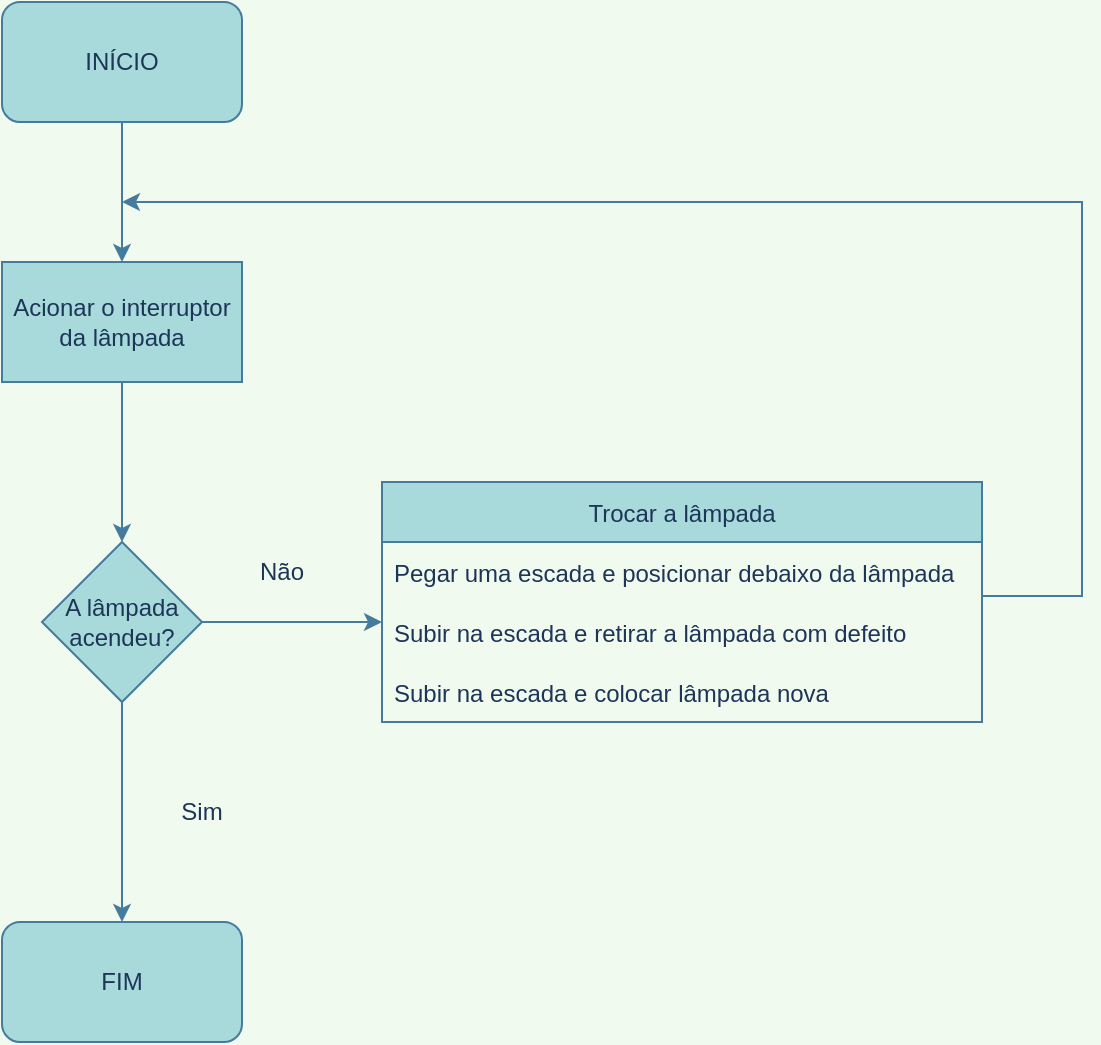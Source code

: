 <mxfile version="20.3.6" type="github">
  <diagram id="IQGYvlecS8xtpJGzSTE_" name="Page-1">
    <mxGraphModel dx="781" dy="730" grid="1" gridSize="10" guides="1" tooltips="1" connect="1" arrows="1" fold="1" page="1" pageScale="1" pageWidth="850" pageHeight="1100" background="#F1FAEE" math="0" shadow="0">
      <root>
        <mxCell id="0" />
        <mxCell id="1" parent="0" />
        <mxCell id="OBEktxABcL83o_LKNf6v-1" value="INÍCIO" style="rounded=1;whiteSpace=wrap;html=1;fillColor=#A8DADC;strokeColor=#457B9D;fontColor=#1D3557;" vertex="1" parent="1">
          <mxGeometry x="60" y="30" width="120" height="60" as="geometry" />
        </mxCell>
        <mxCell id="OBEktxABcL83o_LKNf6v-2" value="Acionar o interruptor da lâmpada" style="rounded=0;whiteSpace=wrap;html=1;fillColor=#A8DADC;strokeColor=#457B9D;fontColor=#1D3557;" vertex="1" parent="1">
          <mxGeometry x="60" y="160" width="120" height="60" as="geometry" />
        </mxCell>
        <mxCell id="OBEktxABcL83o_LKNf6v-3" value="A lâmpada acendeu?" style="rhombus;whiteSpace=wrap;html=1;fillColor=#A8DADC;strokeColor=#457B9D;fontColor=#1D3557;" vertex="1" parent="1">
          <mxGeometry x="80" y="300" width="80" height="80" as="geometry" />
        </mxCell>
        <mxCell id="OBEktxABcL83o_LKNf6v-4" value="FIM" style="rounded=1;whiteSpace=wrap;html=1;fillColor=#A8DADC;strokeColor=#457B9D;fontColor=#1D3557;" vertex="1" parent="1">
          <mxGeometry x="60" y="490" width="120" height="60" as="geometry" />
        </mxCell>
        <mxCell id="OBEktxABcL83o_LKNf6v-5" value="Trocar a lâmpada" style="swimlane;fontStyle=0;childLayout=stackLayout;horizontal=1;startSize=30;horizontalStack=0;resizeParent=1;resizeParentMax=0;resizeLast=0;collapsible=1;marginBottom=0;fillColor=#A8DADC;strokeColor=#457B9D;fontColor=#1D3557;" vertex="1" parent="1">
          <mxGeometry x="250" y="270" width="300" height="120" as="geometry" />
        </mxCell>
        <mxCell id="OBEktxABcL83o_LKNf6v-6" value="Pegar uma escada e posicionar debaixo da lâmpada" style="text;strokeColor=none;fillColor=none;align=left;verticalAlign=middle;spacingLeft=4;spacingRight=4;overflow=hidden;points=[[0,0.5],[1,0.5]];portConstraint=eastwest;rotatable=0;fontColor=#1D3557;" vertex="1" parent="OBEktxABcL83o_LKNf6v-5">
          <mxGeometry y="30" width="300" height="30" as="geometry" />
        </mxCell>
        <mxCell id="OBEktxABcL83o_LKNf6v-7" value="Subir na escada e retirar a lâmpada com defeito" style="text;strokeColor=none;fillColor=none;align=left;verticalAlign=middle;spacingLeft=4;spacingRight=4;overflow=hidden;points=[[0,0.5],[1,0.5]];portConstraint=eastwest;rotatable=0;fontColor=#1D3557;" vertex="1" parent="OBEktxABcL83o_LKNf6v-5">
          <mxGeometry y="60" width="300" height="30" as="geometry" />
        </mxCell>
        <mxCell id="OBEktxABcL83o_LKNf6v-8" value="Subir na escada e colocar lâmpada nova" style="text;strokeColor=none;fillColor=none;align=left;verticalAlign=middle;spacingLeft=4;spacingRight=4;overflow=hidden;points=[[0,0.5],[1,0.5]];portConstraint=eastwest;rotatable=0;fontColor=#1D3557;" vertex="1" parent="OBEktxABcL83o_LKNf6v-5">
          <mxGeometry y="90" width="300" height="30" as="geometry" />
        </mxCell>
        <mxCell id="OBEktxABcL83o_LKNf6v-9" value="" style="endArrow=classic;html=1;rounded=0;exitX=0.5;exitY=1;exitDx=0;exitDy=0;entryX=0.5;entryY=0;entryDx=0;entryDy=0;labelBackgroundColor=#F1FAEE;strokeColor=#457B9D;fontColor=#1D3557;" edge="1" parent="1" source="OBEktxABcL83o_LKNf6v-1" target="OBEktxABcL83o_LKNf6v-2">
          <mxGeometry width="50" height="50" relative="1" as="geometry">
            <mxPoint x="190" y="110" as="sourcePoint" />
            <mxPoint x="260" y="130" as="targetPoint" />
          </mxGeometry>
        </mxCell>
        <mxCell id="OBEktxABcL83o_LKNf6v-10" value="" style="endArrow=classic;html=1;rounded=0;exitX=0.5;exitY=1;exitDx=0;exitDy=0;entryX=0.5;entryY=0;entryDx=0;entryDy=0;labelBackgroundColor=#F1FAEE;strokeColor=#457B9D;fontColor=#1D3557;" edge="1" parent="1" source="OBEktxABcL83o_LKNf6v-2" target="OBEktxABcL83o_LKNf6v-3">
          <mxGeometry width="50" height="50" relative="1" as="geometry">
            <mxPoint x="160" y="280" as="sourcePoint" />
            <mxPoint x="430" y="310" as="targetPoint" />
          </mxGeometry>
        </mxCell>
        <mxCell id="OBEktxABcL83o_LKNf6v-11" value="" style="endArrow=classic;html=1;rounded=0;exitX=1;exitY=0.5;exitDx=0;exitDy=0;labelBackgroundColor=#F1FAEE;strokeColor=#457B9D;fontColor=#1D3557;" edge="1" parent="1" source="OBEktxABcL83o_LKNf6v-3">
          <mxGeometry width="50" height="50" relative="1" as="geometry">
            <mxPoint x="80" y="460" as="sourcePoint" />
            <mxPoint x="250" y="340" as="targetPoint" />
          </mxGeometry>
        </mxCell>
        <mxCell id="OBEktxABcL83o_LKNf6v-12" value="" style="endArrow=classic;html=1;rounded=0;exitX=0.5;exitY=1;exitDx=0;exitDy=0;entryX=0.5;entryY=0;entryDx=0;entryDy=0;labelBackgroundColor=#F1FAEE;strokeColor=#457B9D;fontColor=#1D3557;" edge="1" parent="1" source="OBEktxABcL83o_LKNf6v-3" target="OBEktxABcL83o_LKNf6v-4">
          <mxGeometry width="50" height="50" relative="1" as="geometry">
            <mxPoint x="90" y="470" as="sourcePoint" />
            <mxPoint x="140" y="420" as="targetPoint" />
          </mxGeometry>
        </mxCell>
        <mxCell id="OBEktxABcL83o_LKNf6v-13" value="" style="endArrow=classic;html=1;rounded=0;labelBackgroundColor=#F1FAEE;strokeColor=#457B9D;fontColor=#1D3557;" edge="1" parent="1">
          <mxGeometry width="50" height="50" relative="1" as="geometry">
            <mxPoint x="550" y="327" as="sourcePoint" />
            <mxPoint x="120" y="130" as="targetPoint" />
            <Array as="points">
              <mxPoint x="600" y="327" />
              <mxPoint x="600" y="130" />
            </Array>
          </mxGeometry>
        </mxCell>
        <mxCell id="OBEktxABcL83o_LKNf6v-14" value="Não" style="text;html=1;strokeColor=none;fillColor=none;align=center;verticalAlign=middle;whiteSpace=wrap;rounded=0;fontColor=#1D3557;" vertex="1" parent="1">
          <mxGeometry x="170" y="300" width="60" height="30" as="geometry" />
        </mxCell>
        <mxCell id="OBEktxABcL83o_LKNf6v-15" value="Sim" style="text;html=1;strokeColor=none;fillColor=none;align=center;verticalAlign=middle;whiteSpace=wrap;rounded=0;fontColor=#1D3557;" vertex="1" parent="1">
          <mxGeometry x="130" y="420" width="60" height="30" as="geometry" />
        </mxCell>
      </root>
    </mxGraphModel>
  </diagram>
</mxfile>
